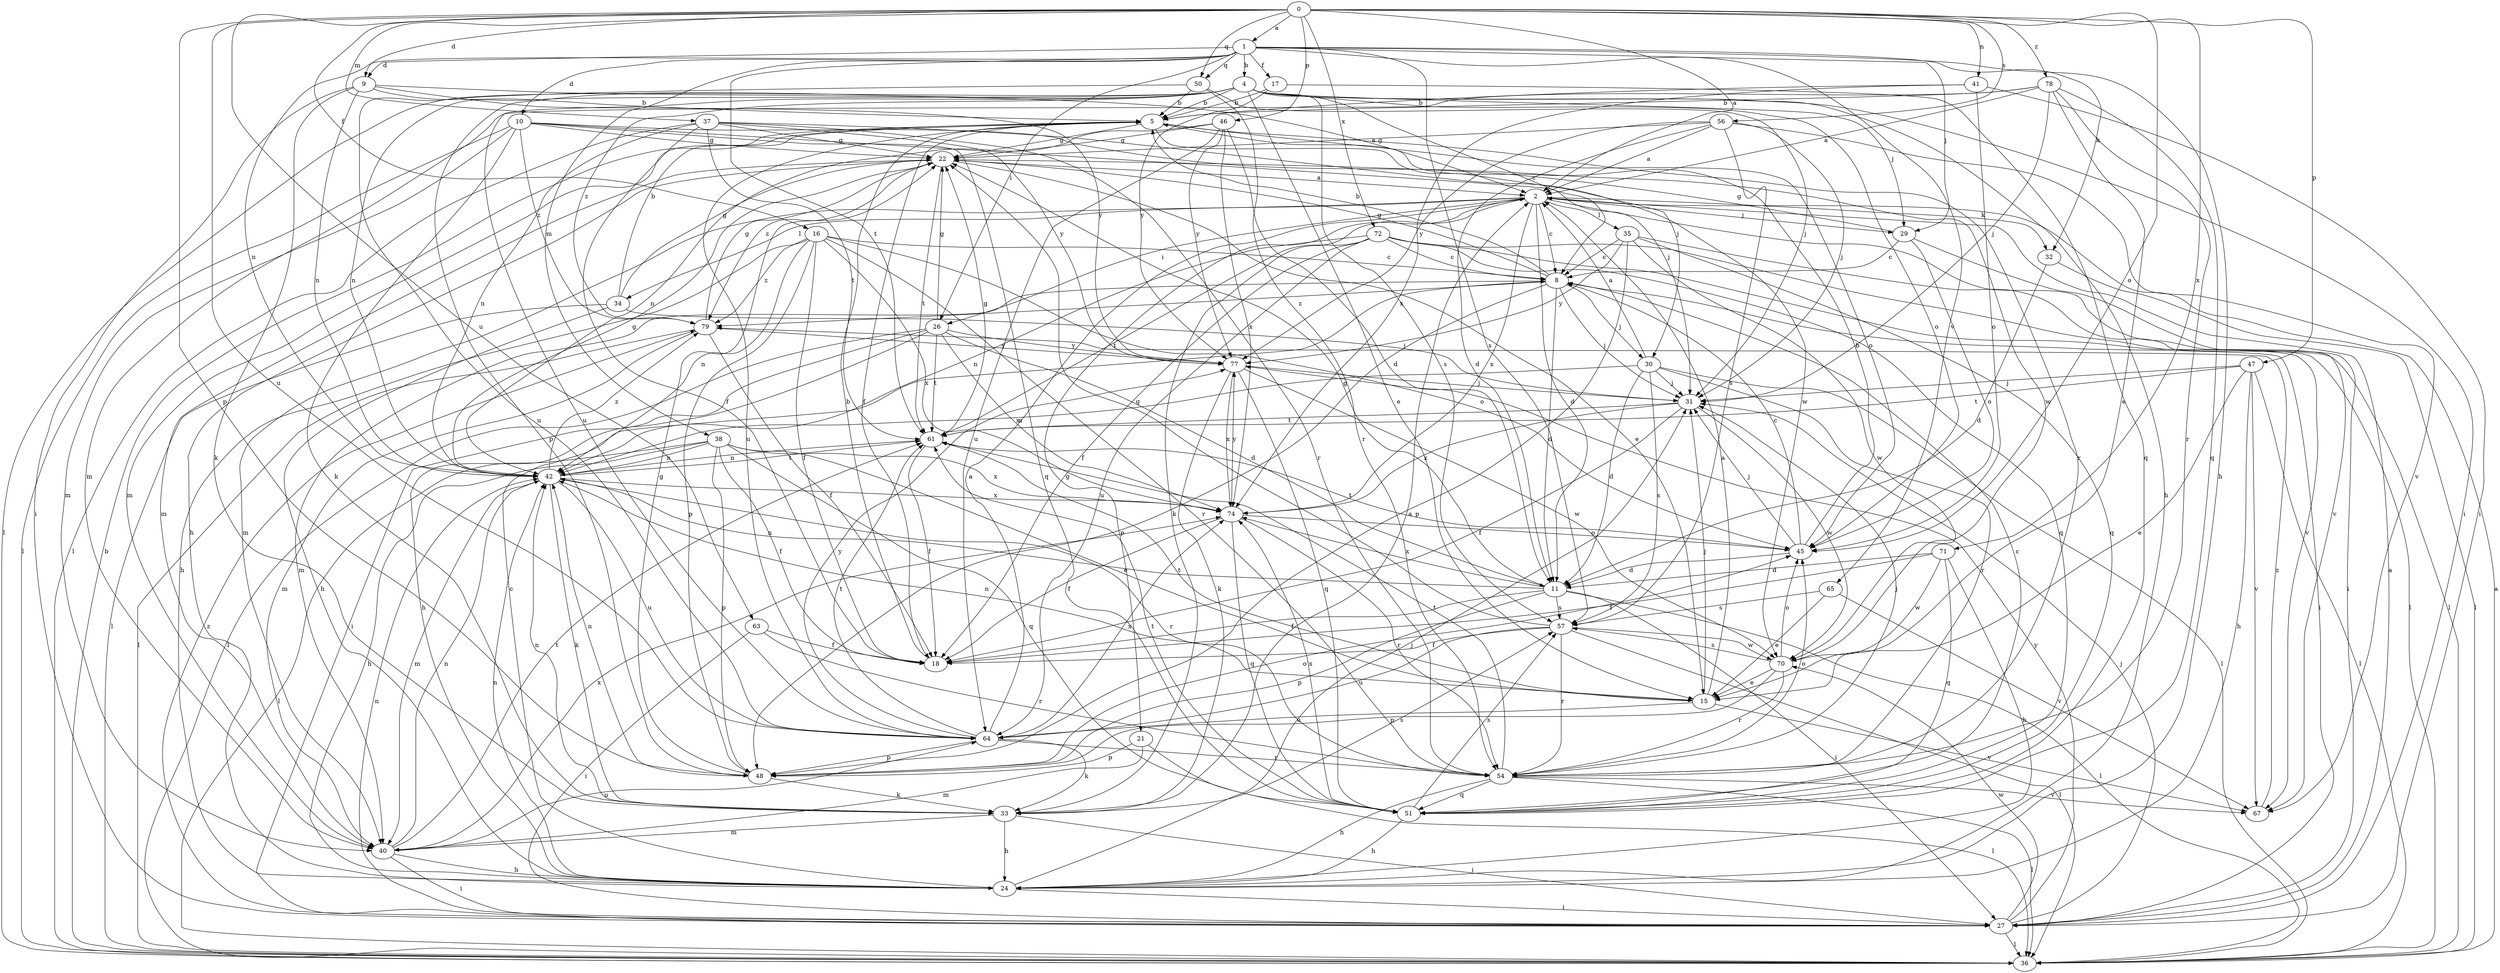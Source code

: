 strict digraph  {
0;
1;
2;
4;
5;
8;
9;
10;
11;
15;
16;
17;
18;
21;
22;
24;
26;
27;
29;
30;
31;
32;
33;
34;
35;
36;
37;
38;
40;
41;
42;
45;
46;
47;
48;
50;
51;
54;
56;
57;
61;
63;
64;
65;
67;
70;
71;
72;
74;
77;
78;
79;
0 -> 1  [label=a];
0 -> 2  [label=a];
0 -> 9  [label=d];
0 -> 16  [label=f];
0 -> 37  [label=m];
0 -> 41  [label=n];
0 -> 45  [label=o];
0 -> 46  [label=p];
0 -> 47  [label=p];
0 -> 48  [label=p];
0 -> 50  [label=q];
0 -> 56  [label=s];
0 -> 63  [label=u];
0 -> 64  [label=u];
0 -> 71  [label=x];
0 -> 72  [label=x];
0 -> 78  [label=z];
1 -> 4  [label=b];
1 -> 9  [label=d];
1 -> 10  [label=d];
1 -> 17  [label=f];
1 -> 24  [label=h];
1 -> 26  [label=i];
1 -> 29  [label=j];
1 -> 32  [label=k];
1 -> 38  [label=m];
1 -> 42  [label=n];
1 -> 50  [label=q];
1 -> 57  [label=s];
1 -> 61  [label=t];
1 -> 65  [label=v];
2 -> 8  [label=c];
2 -> 11  [label=d];
2 -> 21  [label=g];
2 -> 26  [label=i];
2 -> 29  [label=j];
2 -> 32  [label=k];
2 -> 33  [label=k];
2 -> 34  [label=l];
2 -> 35  [label=l];
2 -> 40  [label=m];
2 -> 67  [label=v];
2 -> 74  [label=x];
4 -> 5  [label=b];
4 -> 8  [label=c];
4 -> 15  [label=e];
4 -> 24  [label=h];
4 -> 27  [label=i];
4 -> 29  [label=j];
4 -> 36  [label=l];
4 -> 42  [label=n];
4 -> 45  [label=o];
4 -> 48  [label=p];
4 -> 57  [label=s];
4 -> 64  [label=u];
4 -> 79  [label=z];
5 -> 18  [label=f];
5 -> 22  [label=g];
5 -> 30  [label=j];
5 -> 40  [label=m];
5 -> 45  [label=o];
5 -> 54  [label=r];
5 -> 64  [label=u];
8 -> 5  [label=b];
8 -> 11  [label=d];
8 -> 22  [label=g];
8 -> 27  [label=i];
8 -> 30  [label=j];
8 -> 31  [label=j];
8 -> 40  [label=m];
8 -> 48  [label=p];
8 -> 79  [label=z];
9 -> 2  [label=a];
9 -> 5  [label=b];
9 -> 27  [label=i];
9 -> 33  [label=k];
9 -> 42  [label=n];
9 -> 77  [label=y];
10 -> 22  [label=g];
10 -> 31  [label=j];
10 -> 33  [label=k];
10 -> 36  [label=l];
10 -> 40  [label=m];
10 -> 51  [label=q];
10 -> 70  [label=w];
10 -> 79  [label=z];
11 -> 18  [label=f];
11 -> 22  [label=g];
11 -> 27  [label=i];
11 -> 36  [label=l];
11 -> 42  [label=n];
11 -> 48  [label=p];
11 -> 57  [label=s];
11 -> 74  [label=x];
15 -> 2  [label=a];
15 -> 31  [label=j];
15 -> 42  [label=n];
15 -> 61  [label=t];
15 -> 64  [label=u];
15 -> 67  [label=v];
16 -> 8  [label=c];
16 -> 18  [label=f];
16 -> 24  [label=h];
16 -> 42  [label=n];
16 -> 45  [label=o];
16 -> 48  [label=p];
16 -> 54  [label=r];
16 -> 74  [label=x];
16 -> 79  [label=z];
17 -> 5  [label=b];
17 -> 51  [label=q];
17 -> 77  [label=y];
18 -> 5  [label=b];
21 -> 36  [label=l];
21 -> 40  [label=m];
21 -> 48  [label=p];
22 -> 2  [label=a];
22 -> 15  [label=e];
22 -> 24  [label=h];
22 -> 40  [label=m];
22 -> 61  [label=t];
22 -> 79  [label=z];
24 -> 8  [label=c];
24 -> 27  [label=i];
24 -> 31  [label=j];
24 -> 42  [label=n];
26 -> 11  [label=d];
26 -> 22  [label=g];
26 -> 24  [label=h];
26 -> 27  [label=i];
26 -> 36  [label=l];
26 -> 61  [label=t];
26 -> 74  [label=x];
26 -> 77  [label=y];
27 -> 2  [label=a];
27 -> 31  [label=j];
27 -> 36  [label=l];
27 -> 42  [label=n];
27 -> 70  [label=w];
27 -> 77  [label=y];
27 -> 79  [label=z];
29 -> 8  [label=c];
29 -> 22  [label=g];
29 -> 27  [label=i];
29 -> 45  [label=o];
30 -> 2  [label=a];
30 -> 11  [label=d];
30 -> 31  [label=j];
30 -> 36  [label=l];
30 -> 42  [label=n];
30 -> 54  [label=r];
30 -> 57  [label=s];
31 -> 18  [label=f];
31 -> 61  [label=t];
31 -> 70  [label=w];
31 -> 74  [label=x];
32 -> 11  [label=d];
32 -> 36  [label=l];
33 -> 2  [label=a];
33 -> 24  [label=h];
33 -> 27  [label=i];
33 -> 40  [label=m];
33 -> 42  [label=n];
33 -> 57  [label=s];
34 -> 5  [label=b];
34 -> 22  [label=g];
34 -> 24  [label=h];
34 -> 31  [label=j];
34 -> 36  [label=l];
35 -> 8  [label=c];
35 -> 36  [label=l];
35 -> 48  [label=p];
35 -> 51  [label=q];
35 -> 70  [label=w];
35 -> 77  [label=y];
36 -> 2  [label=a];
36 -> 5  [label=b];
37 -> 18  [label=f];
37 -> 22  [label=g];
37 -> 36  [label=l];
37 -> 42  [label=n];
37 -> 54  [label=r];
37 -> 61  [label=t];
37 -> 70  [label=w];
37 -> 77  [label=y];
38 -> 15  [label=e];
38 -> 18  [label=f];
38 -> 24  [label=h];
38 -> 36  [label=l];
38 -> 42  [label=n];
38 -> 48  [label=p];
38 -> 51  [label=q];
38 -> 74  [label=x];
40 -> 24  [label=h];
40 -> 27  [label=i];
40 -> 42  [label=n];
40 -> 61  [label=t];
40 -> 64  [label=u];
40 -> 74  [label=x];
41 -> 5  [label=b];
41 -> 27  [label=i];
41 -> 45  [label=o];
41 -> 74  [label=x];
42 -> 22  [label=g];
42 -> 33  [label=k];
42 -> 40  [label=m];
42 -> 54  [label=r];
42 -> 61  [label=t];
42 -> 64  [label=u];
42 -> 74  [label=x];
42 -> 79  [label=z];
45 -> 5  [label=b];
45 -> 8  [label=c];
45 -> 11  [label=d];
45 -> 31  [label=j];
45 -> 61  [label=t];
46 -> 11  [label=d];
46 -> 22  [label=g];
46 -> 42  [label=n];
46 -> 64  [label=u];
46 -> 74  [label=x];
46 -> 77  [label=y];
47 -> 15  [label=e];
47 -> 24  [label=h];
47 -> 31  [label=j];
47 -> 36  [label=l];
47 -> 61  [label=t];
47 -> 67  [label=v];
48 -> 22  [label=g];
48 -> 33  [label=k];
48 -> 42  [label=n];
48 -> 45  [label=o];
50 -> 5  [label=b];
50 -> 31  [label=j];
50 -> 54  [label=r];
50 -> 64  [label=u];
51 -> 8  [label=c];
51 -> 24  [label=h];
51 -> 57  [label=s];
51 -> 61  [label=t];
51 -> 74  [label=x];
54 -> 24  [label=h];
54 -> 31  [label=j];
54 -> 36  [label=l];
54 -> 45  [label=o];
54 -> 51  [label=q];
54 -> 61  [label=t];
54 -> 67  [label=v];
56 -> 2  [label=a];
56 -> 11  [label=d];
56 -> 22  [label=g];
56 -> 31  [label=j];
56 -> 57  [label=s];
56 -> 67  [label=v];
56 -> 77  [label=y];
57 -> 18  [label=f];
57 -> 22  [label=g];
57 -> 36  [label=l];
57 -> 54  [label=r];
57 -> 64  [label=u];
57 -> 70  [label=w];
61 -> 18  [label=f];
61 -> 22  [label=g];
61 -> 42  [label=n];
63 -> 18  [label=f];
63 -> 27  [label=i];
63 -> 54  [label=r];
64 -> 2  [label=a];
64 -> 33  [label=k];
64 -> 48  [label=p];
64 -> 54  [label=r];
64 -> 61  [label=t];
64 -> 74  [label=x];
64 -> 77  [label=y];
65 -> 15  [label=e];
65 -> 57  [label=s];
65 -> 67  [label=v];
67 -> 79  [label=z];
70 -> 15  [label=e];
70 -> 45  [label=o];
70 -> 48  [label=p];
70 -> 54  [label=r];
70 -> 57  [label=s];
71 -> 11  [label=d];
71 -> 18  [label=f];
71 -> 24  [label=h];
71 -> 51  [label=q];
71 -> 70  [label=w];
72 -> 8  [label=c];
72 -> 18  [label=f];
72 -> 36  [label=l];
72 -> 42  [label=n];
72 -> 51  [label=q];
72 -> 61  [label=t];
72 -> 64  [label=u];
72 -> 67  [label=v];
74 -> 18  [label=f];
74 -> 45  [label=o];
74 -> 51  [label=q];
74 -> 54  [label=r];
74 -> 77  [label=y];
77 -> 31  [label=j];
77 -> 33  [label=k];
77 -> 51  [label=q];
77 -> 70  [label=w];
77 -> 74  [label=x];
78 -> 2  [label=a];
78 -> 5  [label=b];
78 -> 15  [label=e];
78 -> 31  [label=j];
78 -> 40  [label=m];
78 -> 51  [label=q];
78 -> 54  [label=r];
79 -> 18  [label=f];
79 -> 22  [label=g];
79 -> 36  [label=l];
79 -> 40  [label=m];
79 -> 77  [label=y];
}
